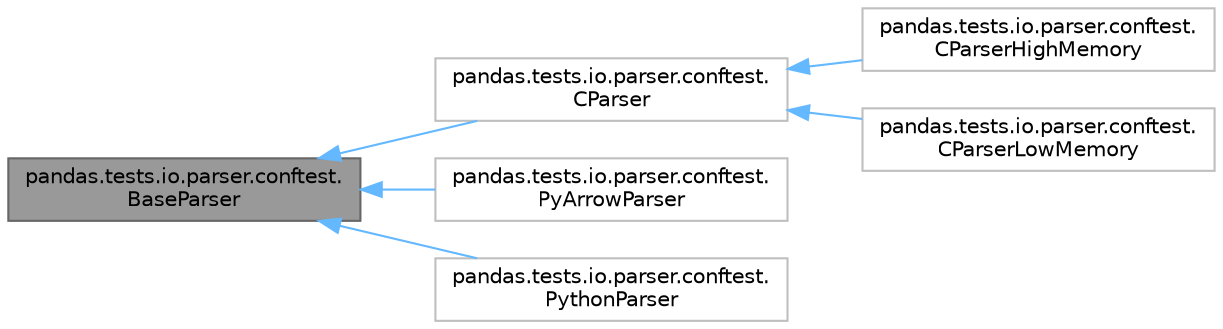 digraph "pandas.tests.io.parser.conftest.BaseParser"
{
 // LATEX_PDF_SIZE
  bgcolor="transparent";
  edge [fontname=Helvetica,fontsize=10,labelfontname=Helvetica,labelfontsize=10];
  node [fontname=Helvetica,fontsize=10,shape=box,height=0.2,width=0.4];
  rankdir="LR";
  Node1 [id="Node000001",label="pandas.tests.io.parser.conftest.\lBaseParser",height=0.2,width=0.4,color="gray40", fillcolor="grey60", style="filled", fontcolor="black",tooltip=" "];
  Node1 -> Node2 [id="edge1_Node000001_Node000002",dir="back",color="steelblue1",style="solid",tooltip=" "];
  Node2 [id="Node000002",label="pandas.tests.io.parser.conftest.\lCParser",height=0.2,width=0.4,color="grey75", fillcolor="white", style="filled",URL="$dc/da6/classpandas_1_1tests_1_1io_1_1parser_1_1conftest_1_1CParser.html",tooltip=" "];
  Node2 -> Node3 [id="edge2_Node000002_Node000003",dir="back",color="steelblue1",style="solid",tooltip=" "];
  Node3 [id="Node000003",label="pandas.tests.io.parser.conftest.\lCParserHighMemory",height=0.2,width=0.4,color="grey75", fillcolor="white", style="filled",URL="$da/db9/classpandas_1_1tests_1_1io_1_1parser_1_1conftest_1_1CParserHighMemory.html",tooltip=" "];
  Node2 -> Node4 [id="edge3_Node000002_Node000004",dir="back",color="steelblue1",style="solid",tooltip=" "];
  Node4 [id="Node000004",label="pandas.tests.io.parser.conftest.\lCParserLowMemory",height=0.2,width=0.4,color="grey75", fillcolor="white", style="filled",URL="$dd/d11/classpandas_1_1tests_1_1io_1_1parser_1_1conftest_1_1CParserLowMemory.html",tooltip=" "];
  Node1 -> Node5 [id="edge4_Node000001_Node000005",dir="back",color="steelblue1",style="solid",tooltip=" "];
  Node5 [id="Node000005",label="pandas.tests.io.parser.conftest.\lPyArrowParser",height=0.2,width=0.4,color="grey75", fillcolor="white", style="filled",URL="$d0/d9f/classpandas_1_1tests_1_1io_1_1parser_1_1conftest_1_1PyArrowParser.html",tooltip=" "];
  Node1 -> Node6 [id="edge5_Node000001_Node000006",dir="back",color="steelblue1",style="solid",tooltip=" "];
  Node6 [id="Node000006",label="pandas.tests.io.parser.conftest.\lPythonParser",height=0.2,width=0.4,color="grey75", fillcolor="white", style="filled",URL="$d7/d67/classpandas_1_1tests_1_1io_1_1parser_1_1conftest_1_1PythonParser.html",tooltip=" "];
}

